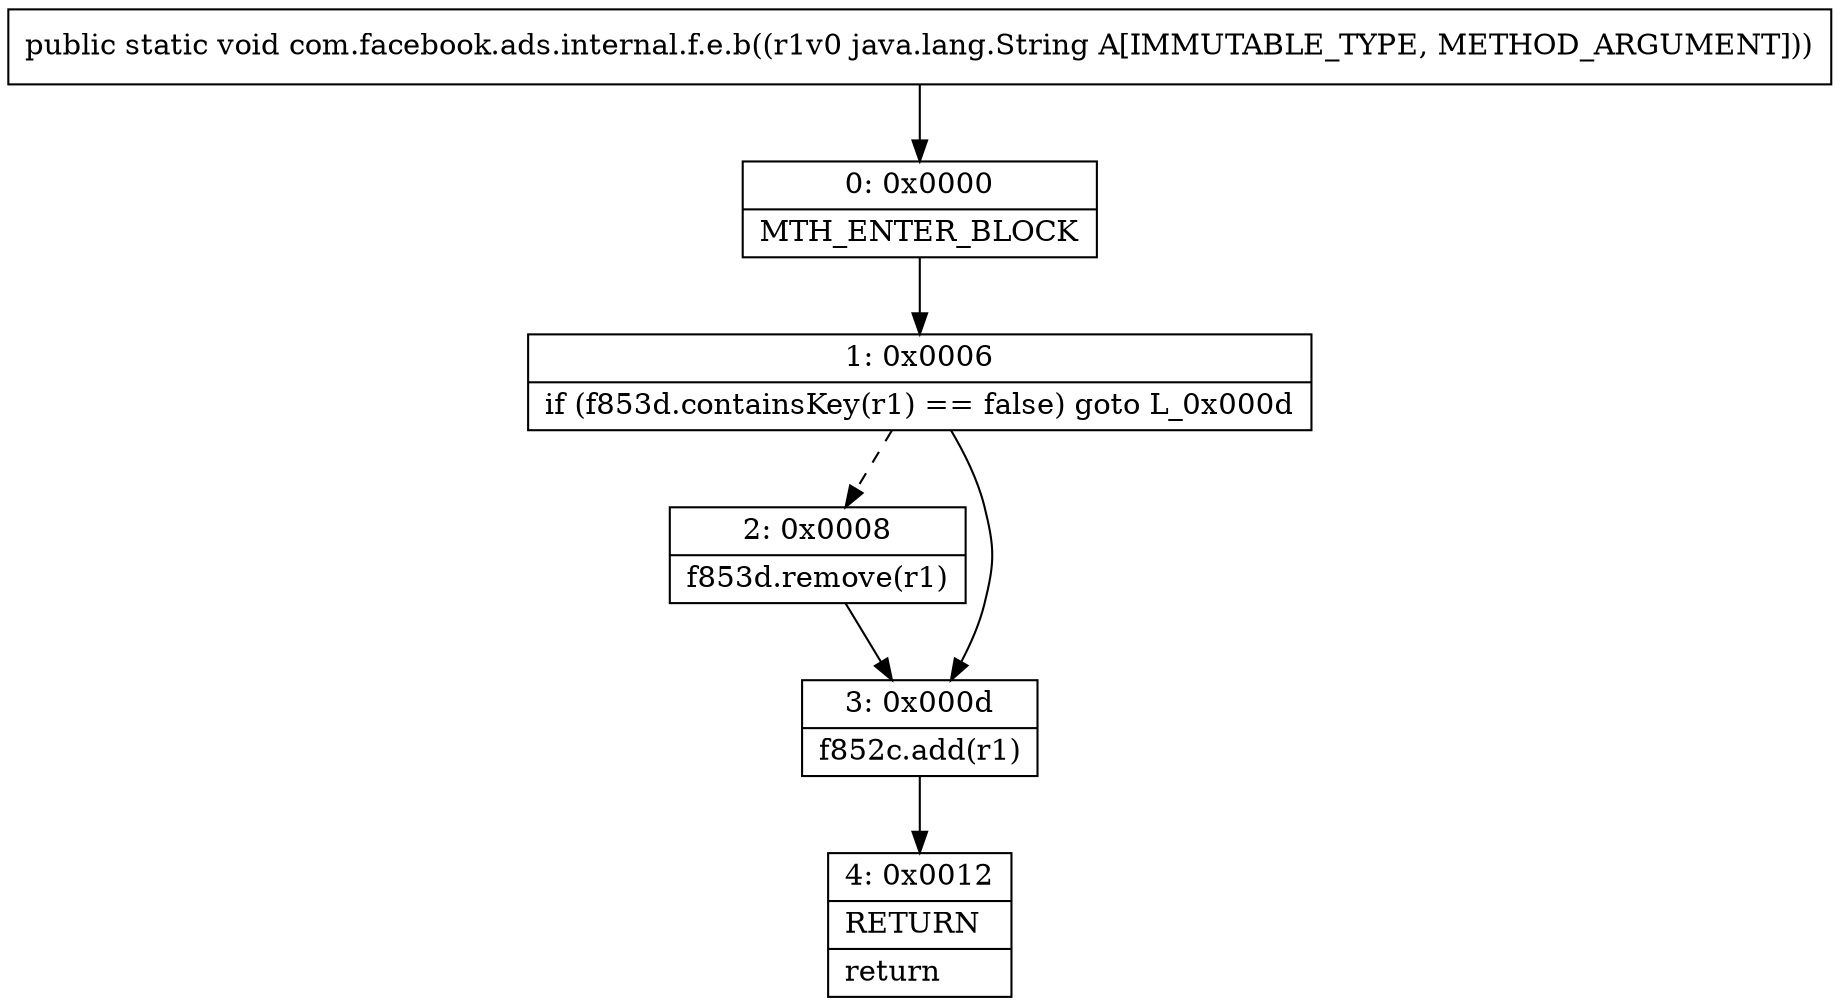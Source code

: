 digraph "CFG forcom.facebook.ads.internal.f.e.b(Ljava\/lang\/String;)V" {
Node_0 [shape=record,label="{0\:\ 0x0000|MTH_ENTER_BLOCK\l}"];
Node_1 [shape=record,label="{1\:\ 0x0006|if (f853d.containsKey(r1) == false) goto L_0x000d\l}"];
Node_2 [shape=record,label="{2\:\ 0x0008|f853d.remove(r1)\l}"];
Node_3 [shape=record,label="{3\:\ 0x000d|f852c.add(r1)\l}"];
Node_4 [shape=record,label="{4\:\ 0x0012|RETURN\l|return\l}"];
MethodNode[shape=record,label="{public static void com.facebook.ads.internal.f.e.b((r1v0 java.lang.String A[IMMUTABLE_TYPE, METHOD_ARGUMENT])) }"];
MethodNode -> Node_0;
Node_0 -> Node_1;
Node_1 -> Node_2[style=dashed];
Node_1 -> Node_3;
Node_2 -> Node_3;
Node_3 -> Node_4;
}

